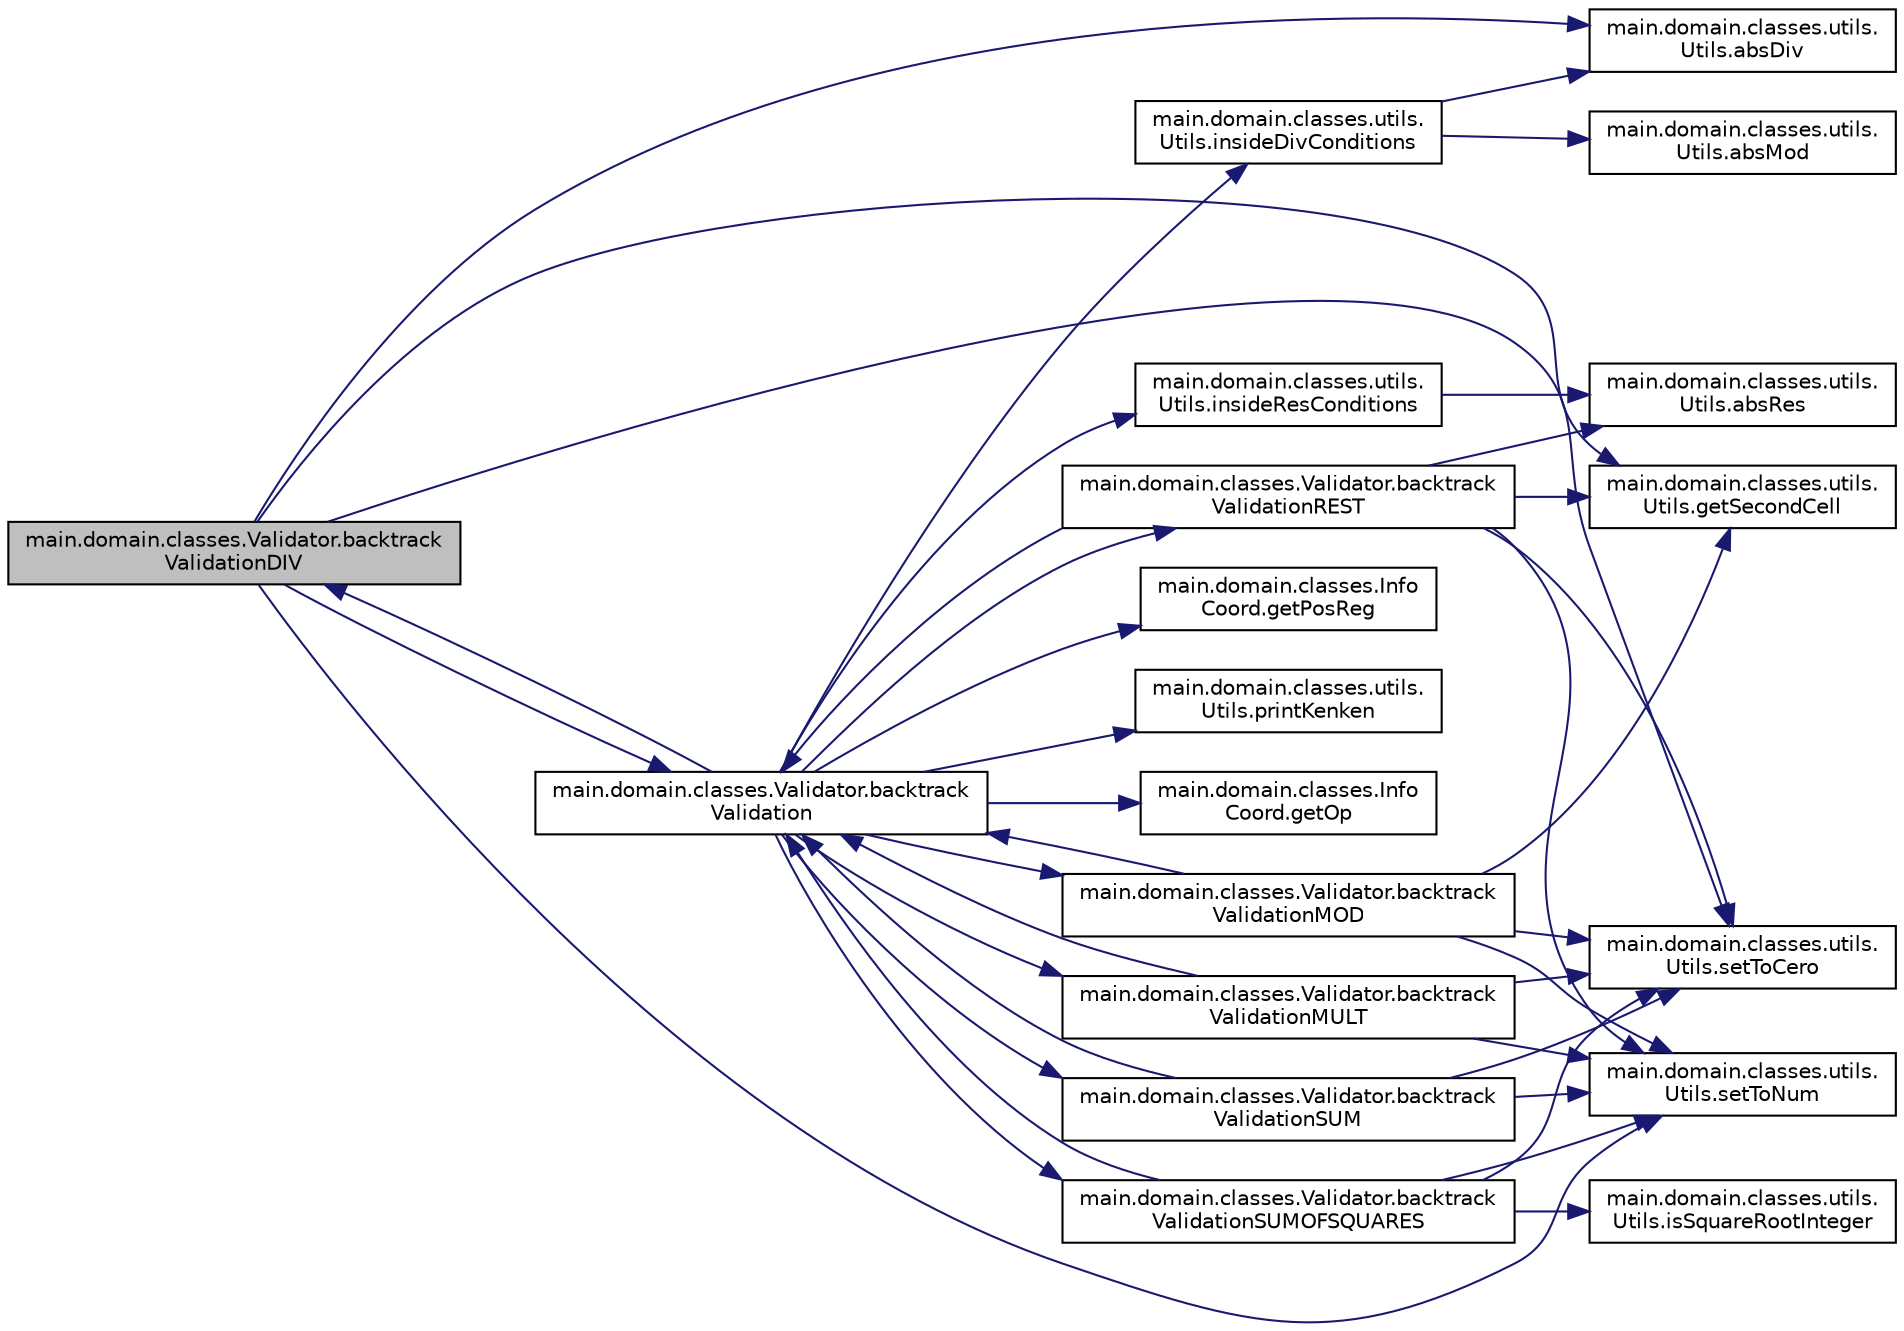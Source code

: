digraph "main.domain.classes.Validator.backtrackValidationDIV"
{
 // INTERACTIVE_SVG=YES
 // LATEX_PDF_SIZE
  edge [fontname="Helvetica",fontsize="10",labelfontname="Helvetica",labelfontsize="10"];
  node [fontname="Helvetica",fontsize="10",shape=record];
  rankdir="LR";
  Node1 [label="main.domain.classes.Validator.backtrack\lValidationDIV",height=0.2,width=0.4,color="black", fillcolor="grey75", style="filled", fontcolor="black",tooltip=" "];
  Node1 -> Node2 [color="midnightblue",fontsize="10",style="solid",fontname="Helvetica"];
  Node2 [label="main.domain.classes.utils.\lUtils.absDiv",height=0.2,width=0.4,color="black", fillcolor="white", style="filled",URL="$classmain_1_1domain_1_1classes_1_1utils_1_1Utils.html#a238383f71928bdd5dca9fdeacf0e632a",tooltip=" "];
  Node1 -> Node3 [color="midnightblue",fontsize="10",style="solid",fontname="Helvetica"];
  Node3 [label="main.domain.classes.Validator.backtrack\lValidation",height=0.2,width=0.4,color="black", fillcolor="white", style="filled",URL="$classmain_1_1domain_1_1classes_1_1Validator.html#a0a5cb8413eef38c820972babbe9a05a3",tooltip=" "];
  Node3 -> Node1 [color="midnightblue",fontsize="10",style="solid",fontname="Helvetica"];
  Node3 -> Node4 [color="midnightblue",fontsize="10",style="solid",fontname="Helvetica"];
  Node4 [label="main.domain.classes.Validator.backtrack\lValidationMOD",height=0.2,width=0.4,color="black", fillcolor="white", style="filled",URL="$classmain_1_1domain_1_1classes_1_1Validator.html#afb80779711aafe4a0e7904bbfc485ea5",tooltip=" "];
  Node4 -> Node3 [color="midnightblue",fontsize="10",style="solid",fontname="Helvetica"];
  Node4 -> Node5 [color="midnightblue",fontsize="10",style="solid",fontname="Helvetica"];
  Node5 [label="main.domain.classes.utils.\lUtils.getSecondCell",height=0.2,width=0.4,color="black", fillcolor="white", style="filled",URL="$classmain_1_1domain_1_1classes_1_1utils_1_1Utils.html#a957a8882a6269871f6fe7b913198e242",tooltip=" "];
  Node4 -> Node6 [color="midnightblue",fontsize="10",style="solid",fontname="Helvetica"];
  Node6 [label="main.domain.classes.utils.\lUtils.setToCero",height=0.2,width=0.4,color="black", fillcolor="white", style="filled",URL="$classmain_1_1domain_1_1classes_1_1utils_1_1Utils.html#a770f22fc1c5594b9fd4a2cca8ea876ff",tooltip=" "];
  Node4 -> Node7 [color="midnightblue",fontsize="10",style="solid",fontname="Helvetica"];
  Node7 [label="main.domain.classes.utils.\lUtils.setToNum",height=0.2,width=0.4,color="black", fillcolor="white", style="filled",URL="$classmain_1_1domain_1_1classes_1_1utils_1_1Utils.html#a674a6d2b8cc8f09162c3daf089b83fe4",tooltip=" "];
  Node3 -> Node8 [color="midnightblue",fontsize="10",style="solid",fontname="Helvetica"];
  Node8 [label="main.domain.classes.Validator.backtrack\lValidationMULT",height=0.2,width=0.4,color="black", fillcolor="white", style="filled",URL="$classmain_1_1domain_1_1classes_1_1Validator.html#add8d21d8aa997e2ed449759482baacb5",tooltip=" "];
  Node8 -> Node3 [color="midnightblue",fontsize="10",style="solid",fontname="Helvetica"];
  Node8 -> Node6 [color="midnightblue",fontsize="10",style="solid",fontname="Helvetica"];
  Node8 -> Node7 [color="midnightblue",fontsize="10",style="solid",fontname="Helvetica"];
  Node3 -> Node9 [color="midnightblue",fontsize="10",style="solid",fontname="Helvetica"];
  Node9 [label="main.domain.classes.Validator.backtrack\lValidationREST",height=0.2,width=0.4,color="black", fillcolor="white", style="filled",URL="$classmain_1_1domain_1_1classes_1_1Validator.html#a518d9f1ac1c59a7e96cc70ee5a5d83ef",tooltip=" "];
  Node9 -> Node10 [color="midnightblue",fontsize="10",style="solid",fontname="Helvetica"];
  Node10 [label="main.domain.classes.utils.\lUtils.absRes",height=0.2,width=0.4,color="black", fillcolor="white", style="filled",URL="$classmain_1_1domain_1_1classes_1_1utils_1_1Utils.html#aa907b865056fc0d2f898a9a62144be2b",tooltip=" "];
  Node9 -> Node3 [color="midnightblue",fontsize="10",style="solid",fontname="Helvetica"];
  Node9 -> Node5 [color="midnightblue",fontsize="10",style="solid",fontname="Helvetica"];
  Node9 -> Node6 [color="midnightblue",fontsize="10",style="solid",fontname="Helvetica"];
  Node9 -> Node7 [color="midnightblue",fontsize="10",style="solid",fontname="Helvetica"];
  Node3 -> Node11 [color="midnightblue",fontsize="10",style="solid",fontname="Helvetica"];
  Node11 [label="main.domain.classes.Validator.backtrack\lValidationSUM",height=0.2,width=0.4,color="black", fillcolor="white", style="filled",URL="$classmain_1_1domain_1_1classes_1_1Validator.html#af18a212dfc7cae71ea1bb8226be4acda",tooltip=" "];
  Node11 -> Node3 [color="midnightblue",fontsize="10",style="solid",fontname="Helvetica"];
  Node11 -> Node6 [color="midnightblue",fontsize="10",style="solid",fontname="Helvetica"];
  Node11 -> Node7 [color="midnightblue",fontsize="10",style="solid",fontname="Helvetica"];
  Node3 -> Node12 [color="midnightblue",fontsize="10",style="solid",fontname="Helvetica"];
  Node12 [label="main.domain.classes.Validator.backtrack\lValidationSUMOFSQUARES",height=0.2,width=0.4,color="black", fillcolor="white", style="filled",URL="$classmain_1_1domain_1_1classes_1_1Validator.html#a6e974f5c0b4df4deb4519b16e44ed420",tooltip=" "];
  Node12 -> Node3 [color="midnightblue",fontsize="10",style="solid",fontname="Helvetica"];
  Node12 -> Node13 [color="midnightblue",fontsize="10",style="solid",fontname="Helvetica"];
  Node13 [label="main.domain.classes.utils.\lUtils.isSquareRootInteger",height=0.2,width=0.4,color="black", fillcolor="white", style="filled",URL="$classmain_1_1domain_1_1classes_1_1utils_1_1Utils.html#a4d3aa8b196c49bf90c610b4e02414b64",tooltip=" "];
  Node12 -> Node6 [color="midnightblue",fontsize="10",style="solid",fontname="Helvetica"];
  Node12 -> Node7 [color="midnightblue",fontsize="10",style="solid",fontname="Helvetica"];
  Node3 -> Node14 [color="midnightblue",fontsize="10",style="solid",fontname="Helvetica"];
  Node14 [label="main.domain.classes.Info\lCoord.getOp",height=0.2,width=0.4,color="black", fillcolor="white", style="filled",URL="$classmain_1_1domain_1_1classes_1_1InfoCoord.html#a88628e3137f736e247302c0c65b34494",tooltip=" "];
  Node3 -> Node15 [color="midnightblue",fontsize="10",style="solid",fontname="Helvetica"];
  Node15 [label="main.domain.classes.Info\lCoord.getPosReg",height=0.2,width=0.4,color="black", fillcolor="white", style="filled",URL="$classmain_1_1domain_1_1classes_1_1InfoCoord.html#a839db7082109f612dfc7044136fe0705",tooltip=" "];
  Node3 -> Node16 [color="midnightblue",fontsize="10",style="solid",fontname="Helvetica"];
  Node16 [label="main.domain.classes.utils.\lUtils.insideDivConditions",height=0.2,width=0.4,color="black", fillcolor="white", style="filled",URL="$classmain_1_1domain_1_1classes_1_1utils_1_1Utils.html#addaee0162beac6ad64104c9e710dc449",tooltip=" "];
  Node16 -> Node2 [color="midnightblue",fontsize="10",style="solid",fontname="Helvetica"];
  Node16 -> Node17 [color="midnightblue",fontsize="10",style="solid",fontname="Helvetica"];
  Node17 [label="main.domain.classes.utils.\lUtils.absMod",height=0.2,width=0.4,color="black", fillcolor="white", style="filled",URL="$classmain_1_1domain_1_1classes_1_1utils_1_1Utils.html#a76f8b3f818be89b6a17f02d5482c53f2",tooltip=" "];
  Node3 -> Node18 [color="midnightblue",fontsize="10",style="solid",fontname="Helvetica"];
  Node18 [label="main.domain.classes.utils.\lUtils.insideResConditions",height=0.2,width=0.4,color="black", fillcolor="white", style="filled",URL="$classmain_1_1domain_1_1classes_1_1utils_1_1Utils.html#a131f39120cccfa8e3a19fd58f7a19de1",tooltip=" "];
  Node18 -> Node10 [color="midnightblue",fontsize="10",style="solid",fontname="Helvetica"];
  Node3 -> Node19 [color="midnightblue",fontsize="10",style="solid",fontname="Helvetica"];
  Node19 [label="main.domain.classes.utils.\lUtils.printKenken",height=0.2,width=0.4,color="black", fillcolor="white", style="filled",URL="$classmain_1_1domain_1_1classes_1_1utils_1_1Utils.html#a5268dc0fb4cc1533d79d6bc4a33da4c1",tooltip=" "];
  Node1 -> Node5 [color="midnightblue",fontsize="10",style="solid",fontname="Helvetica"];
  Node1 -> Node6 [color="midnightblue",fontsize="10",style="solid",fontname="Helvetica"];
  Node1 -> Node7 [color="midnightblue",fontsize="10",style="solid",fontname="Helvetica"];
}
